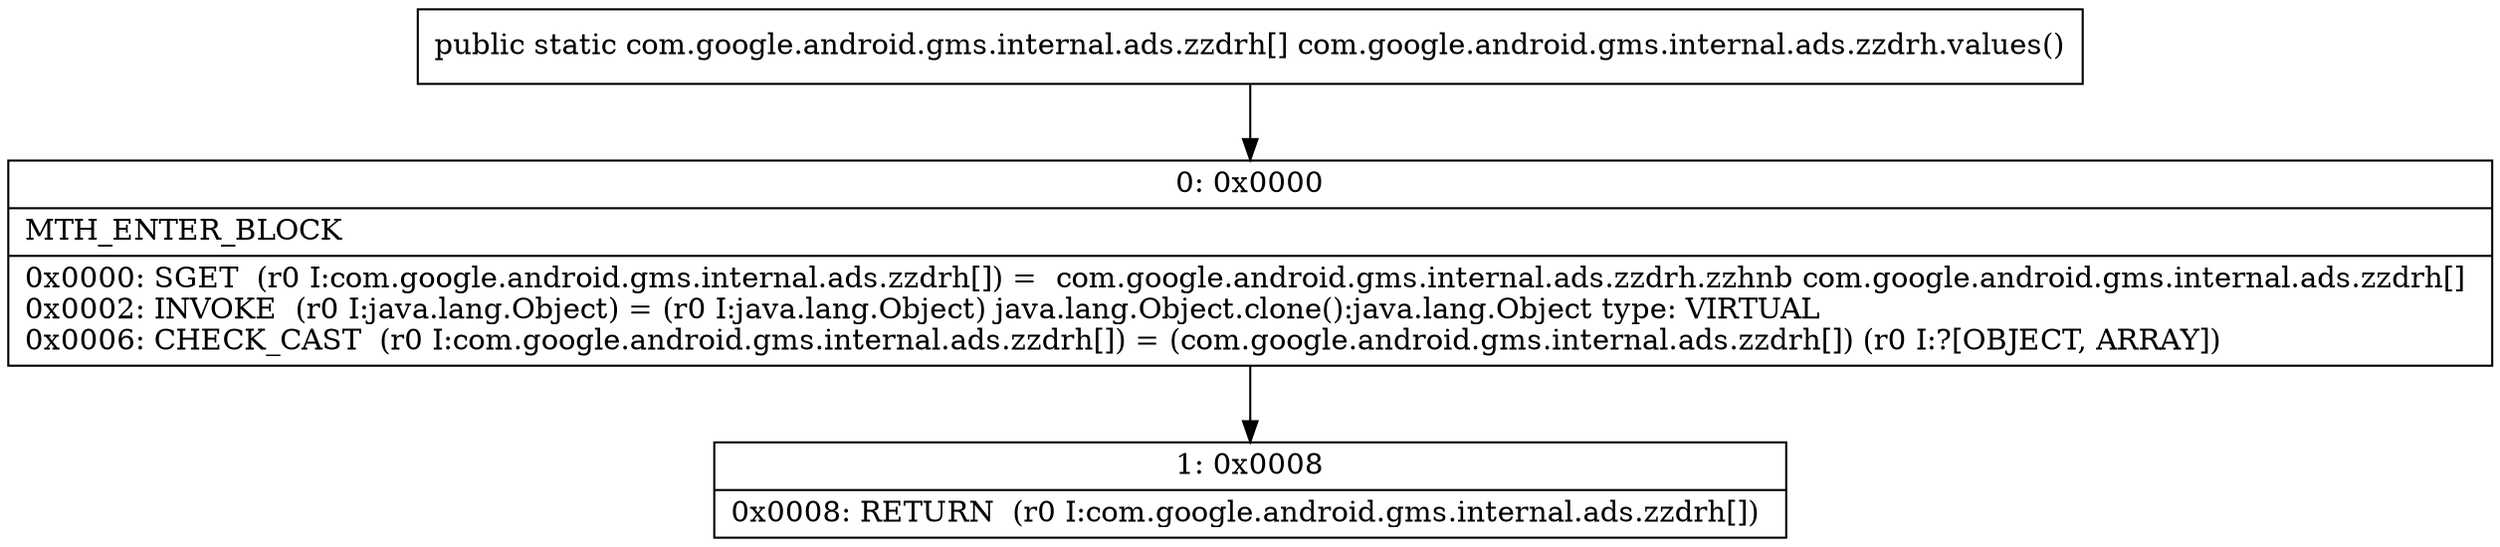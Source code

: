 digraph "CFG forcom.google.android.gms.internal.ads.zzdrh.values()[Lcom\/google\/android\/gms\/internal\/ads\/zzdrh;" {
Node_0 [shape=record,label="{0\:\ 0x0000|MTH_ENTER_BLOCK\l|0x0000: SGET  (r0 I:com.google.android.gms.internal.ads.zzdrh[]) =  com.google.android.gms.internal.ads.zzdrh.zzhnb com.google.android.gms.internal.ads.zzdrh[] \l0x0002: INVOKE  (r0 I:java.lang.Object) = (r0 I:java.lang.Object) java.lang.Object.clone():java.lang.Object type: VIRTUAL \l0x0006: CHECK_CAST  (r0 I:com.google.android.gms.internal.ads.zzdrh[]) = (com.google.android.gms.internal.ads.zzdrh[]) (r0 I:?[OBJECT, ARRAY]) \l}"];
Node_1 [shape=record,label="{1\:\ 0x0008|0x0008: RETURN  (r0 I:com.google.android.gms.internal.ads.zzdrh[]) \l}"];
MethodNode[shape=record,label="{public static com.google.android.gms.internal.ads.zzdrh[] com.google.android.gms.internal.ads.zzdrh.values() }"];
MethodNode -> Node_0;
Node_0 -> Node_1;
}

